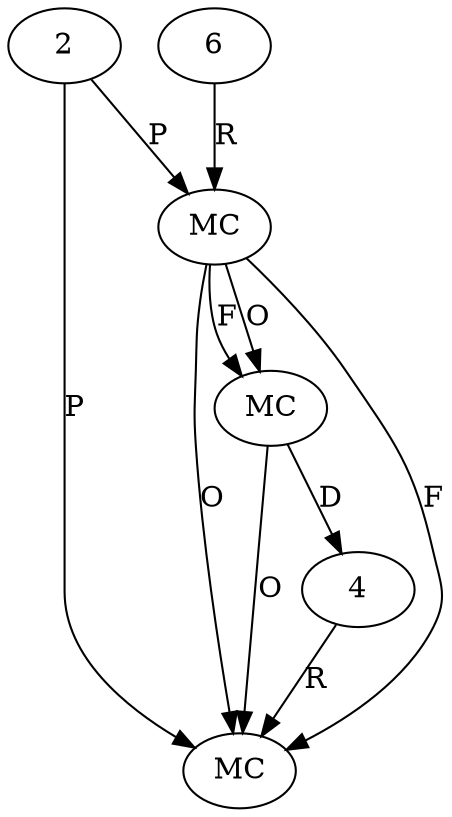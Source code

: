 digraph "AUG" {

  1 [ label="MC" s="addInstantConverter()" t="ConverterManager" l="486" ];
  2 [ t="InstantConverter" v="null" n="MockZeroNullIntegerConverter.INSTANCE" ];
  3 [ label="MC" s="removeInstantConverter()" t="ConverterManager" l="491" ];
  4 [ t="ConverterManager" n="dummy_" ];
  5 [ label="MC" s="getInstance()" t="ConverterManager" l="491" ];
  6 [ t="ConverterManager" n="dummy_" ];
  2 -> 1 [ label="P" ];
  6 -> 1 [ label="R" ];
  2 -> 3 [ label="P" ];
  4 -> 3 [ label="R" ];
  5 -> 3 [ label="O" ];
  1 -> 3 [ label="F" ];
  1 -> 3 [ label="O" ];
  5 -> 4 [ label="D" ];
  1 -> 5 [ label="F" ];
  1 -> 5 [ label="O" ];
}
